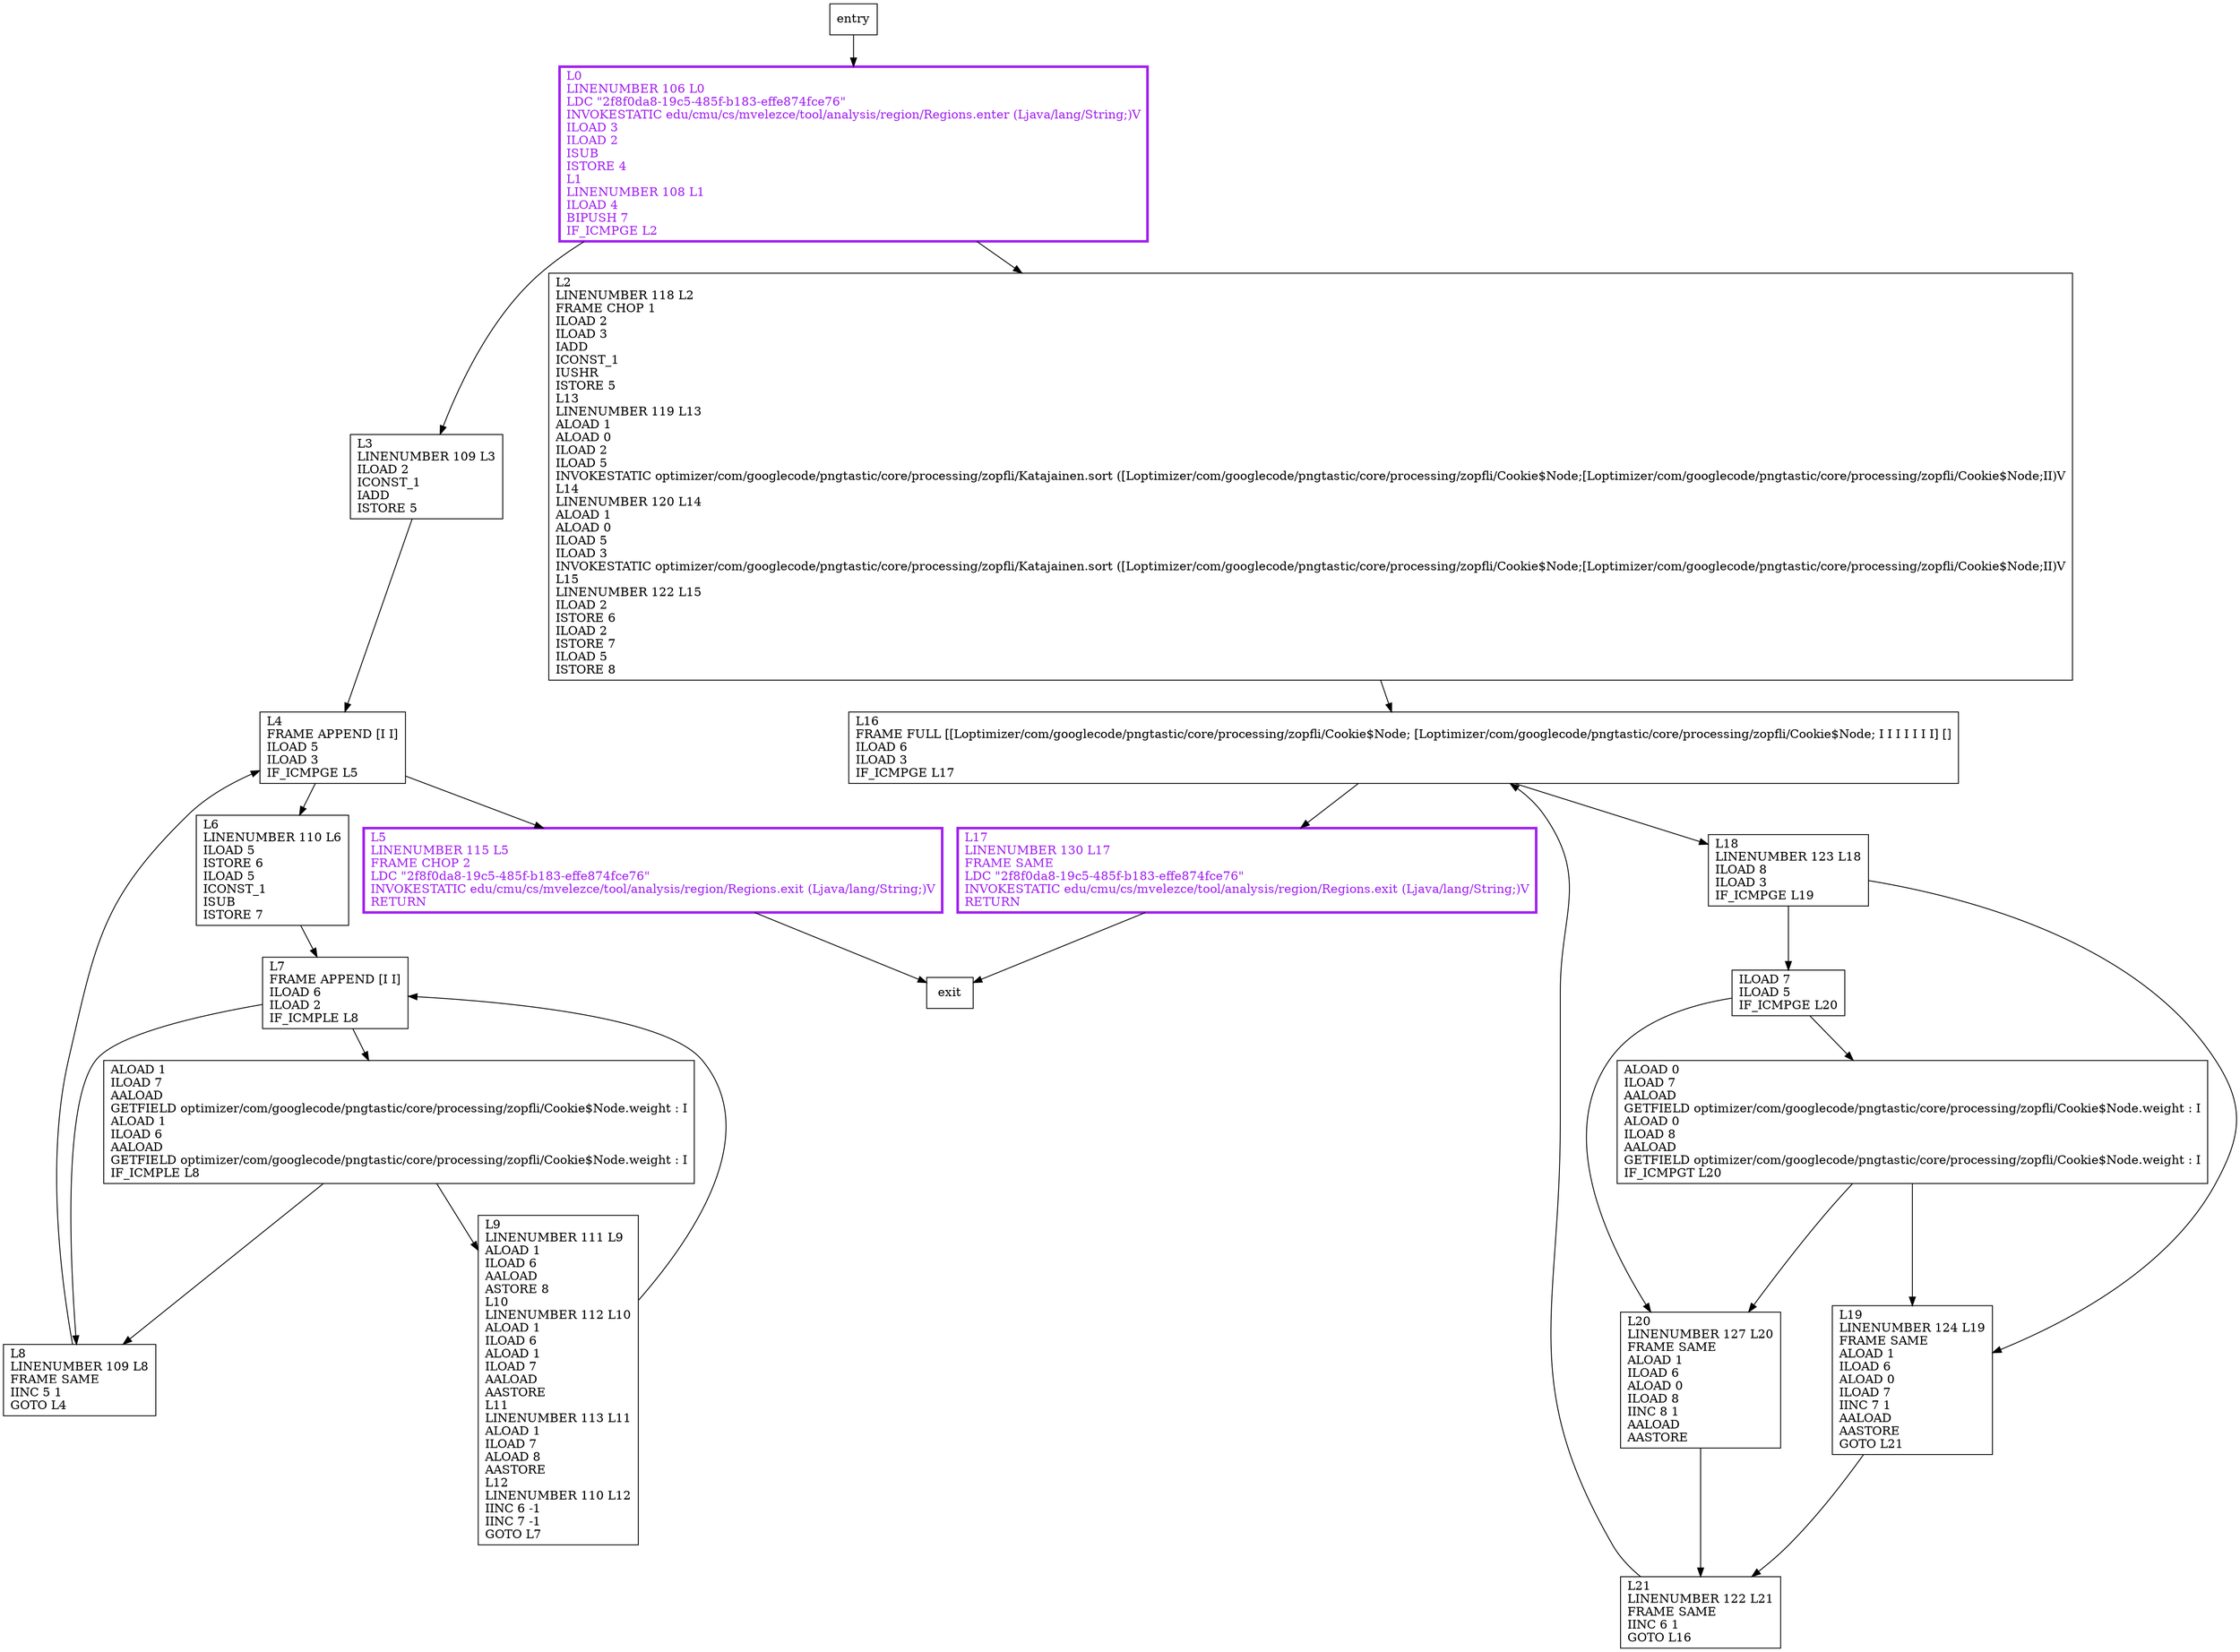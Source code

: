 digraph sort {
node [shape=record];
1609406838 [label="L3\lLINENUMBER 109 L3\lILOAD 2\lICONST_1\lIADD\lISTORE 5\l"];
1496097932 [label="L2\lLINENUMBER 118 L2\lFRAME CHOP 1\lILOAD 2\lILOAD 3\lIADD\lICONST_1\lIUSHR\lISTORE 5\lL13\lLINENUMBER 119 L13\lALOAD 1\lALOAD 0\lILOAD 2\lILOAD 5\lINVOKESTATIC optimizer/com/googlecode/pngtastic/core/processing/zopfli/Katajainen.sort ([Loptimizer/com/googlecode/pngtastic/core/processing/zopfli/Cookie$Node;[Loptimizer/com/googlecode/pngtastic/core/processing/zopfli/Cookie$Node;II)V\lL14\lLINENUMBER 120 L14\lALOAD 1\lALOAD 0\lILOAD 5\lILOAD 3\lINVOKESTATIC optimizer/com/googlecode/pngtastic/core/processing/zopfli/Katajainen.sort ([Loptimizer/com/googlecode/pngtastic/core/processing/zopfli/Cookie$Node;[Loptimizer/com/googlecode/pngtastic/core/processing/zopfli/Cookie$Node;II)V\lL15\lLINENUMBER 122 L15\lILOAD 2\lISTORE 6\lILOAD 2\lISTORE 7\lILOAD 5\lISTORE 8\l"];
169251264 [label="ALOAD 0\lILOAD 7\lAALOAD\lGETFIELD optimizer/com/googlecode/pngtastic/core/processing/zopfli/Cookie$Node.weight : I\lALOAD 0\lILOAD 8\lAALOAD\lGETFIELD optimizer/com/googlecode/pngtastic/core/processing/zopfli/Cookie$Node.weight : I\lIF_ICMPGT L20\l"];
1736238361 [label="L7\lFRAME APPEND [I I]\lILOAD 6\lILOAD 2\lIF_ICMPLE L8\l"];
1377059285 [label="L0\lLINENUMBER 106 L0\lLDC \"2f8f0da8-19c5-485f-b183-effe874fce76\"\lINVOKESTATIC edu/cmu/cs/mvelezce/tool/analysis/region/Regions.enter (Ljava/lang/String;)V\lILOAD 3\lILOAD 2\lISUB\lISTORE 4\lL1\lLINENUMBER 108 L1\lILOAD 4\lBIPUSH 7\lIF_ICMPGE L2\l"];
2067076166 [label="ILOAD 7\lILOAD 5\lIF_ICMPGE L20\l"];
1328954045 [label="L6\lLINENUMBER 110 L6\lILOAD 5\lISTORE 6\lILOAD 5\lICONST_1\lISUB\lISTORE 7\l"];
1798823822 [label="L18\lLINENUMBER 123 L18\lILOAD 8\lILOAD 3\lIF_ICMPGE L19\l"];
1801694172 [label="L19\lLINENUMBER 124 L19\lFRAME SAME\lALOAD 1\lILOAD 6\lALOAD 0\lILOAD 7\lIINC 7 1\lAALOAD\lAASTORE\lGOTO L21\l"];
2086532629 [label="L21\lLINENUMBER 122 L21\lFRAME SAME\lIINC 6 1\lGOTO L16\l"];
1594424832 [label="L20\lLINENUMBER 127 L20\lFRAME SAME\lALOAD 1\lILOAD 6\lALOAD 0\lILOAD 8\lIINC 8 1\lAALOAD\lAASTORE\l"];
798579452 [label="L16\lFRAME FULL [[Loptimizer/com/googlecode/pngtastic/core/processing/zopfli/Cookie$Node; [Loptimizer/com/googlecode/pngtastic/core/processing/zopfli/Cookie$Node; I I I I I I I] []\lILOAD 6\lILOAD 3\lIF_ICMPGE L17\l"];
1071439482 [label="L5\lLINENUMBER 115 L5\lFRAME CHOP 2\lLDC \"2f8f0da8-19c5-485f-b183-effe874fce76\"\lINVOKESTATIC edu/cmu/cs/mvelezce/tool/analysis/region/Regions.exit (Ljava/lang/String;)V\lRETURN\l"];
1929576211 [label="L8\lLINENUMBER 109 L8\lFRAME SAME\lIINC 5 1\lGOTO L4\l"];
1075314220 [label="ALOAD 1\lILOAD 7\lAALOAD\lGETFIELD optimizer/com/googlecode/pngtastic/core/processing/zopfli/Cookie$Node.weight : I\lALOAD 1\lILOAD 6\lAALOAD\lGETFIELD optimizer/com/googlecode/pngtastic/core/processing/zopfli/Cookie$Node.weight : I\lIF_ICMPLE L8\l"];
425842522 [label="L9\lLINENUMBER 111 L9\lALOAD 1\lILOAD 6\lAALOAD\lASTORE 8\lL10\lLINENUMBER 112 L10\lALOAD 1\lILOAD 6\lALOAD 1\lILOAD 7\lAALOAD\lAASTORE\lL11\lLINENUMBER 113 L11\lALOAD 1\lILOAD 7\lALOAD 8\lAASTORE\lL12\lLINENUMBER 110 L12\lIINC 6 -1\lIINC 7 -1\lGOTO L7\l"];
65168514 [label="L4\lFRAME APPEND [I I]\lILOAD 5\lILOAD 3\lIF_ICMPGE L5\l"];
2096827468 [label="L17\lLINENUMBER 130 L17\lFRAME SAME\lLDC \"2f8f0da8-19c5-485f-b183-effe874fce76\"\lINVOKESTATIC edu/cmu/cs/mvelezce/tool/analysis/region/Regions.exit (Ljava/lang/String;)V\lRETURN\l"];
entry;
exit;
1609406838 -> 65168514;
1496097932 -> 798579452;
169251264 -> 1801694172;
169251264 -> 1594424832;
1736238361 -> 1929576211;
1736238361 -> 1075314220;
1377059285 -> 1609406838;
1377059285 -> 1496097932;
2067076166 -> 1594424832;
2067076166 -> 169251264;
1328954045 -> 1736238361;
1798823822 -> 1801694172;
1798823822 -> 2067076166;
entry -> 1377059285;
1801694172 -> 2086532629;
2086532629 -> 798579452;
1594424832 -> 2086532629;
798579452 -> 2096827468;
798579452 -> 1798823822;
1071439482 -> exit;
1929576211 -> 65168514;
1075314220 -> 1929576211;
1075314220 -> 425842522;
425842522 -> 1736238361;
65168514 -> 1071439482;
65168514 -> 1328954045;
2096827468 -> exit;
1071439482[fontcolor="purple", penwidth=3, color="purple"];
1377059285[fontcolor="purple", penwidth=3, color="purple"];
2096827468[fontcolor="purple", penwidth=3, color="purple"];
}
